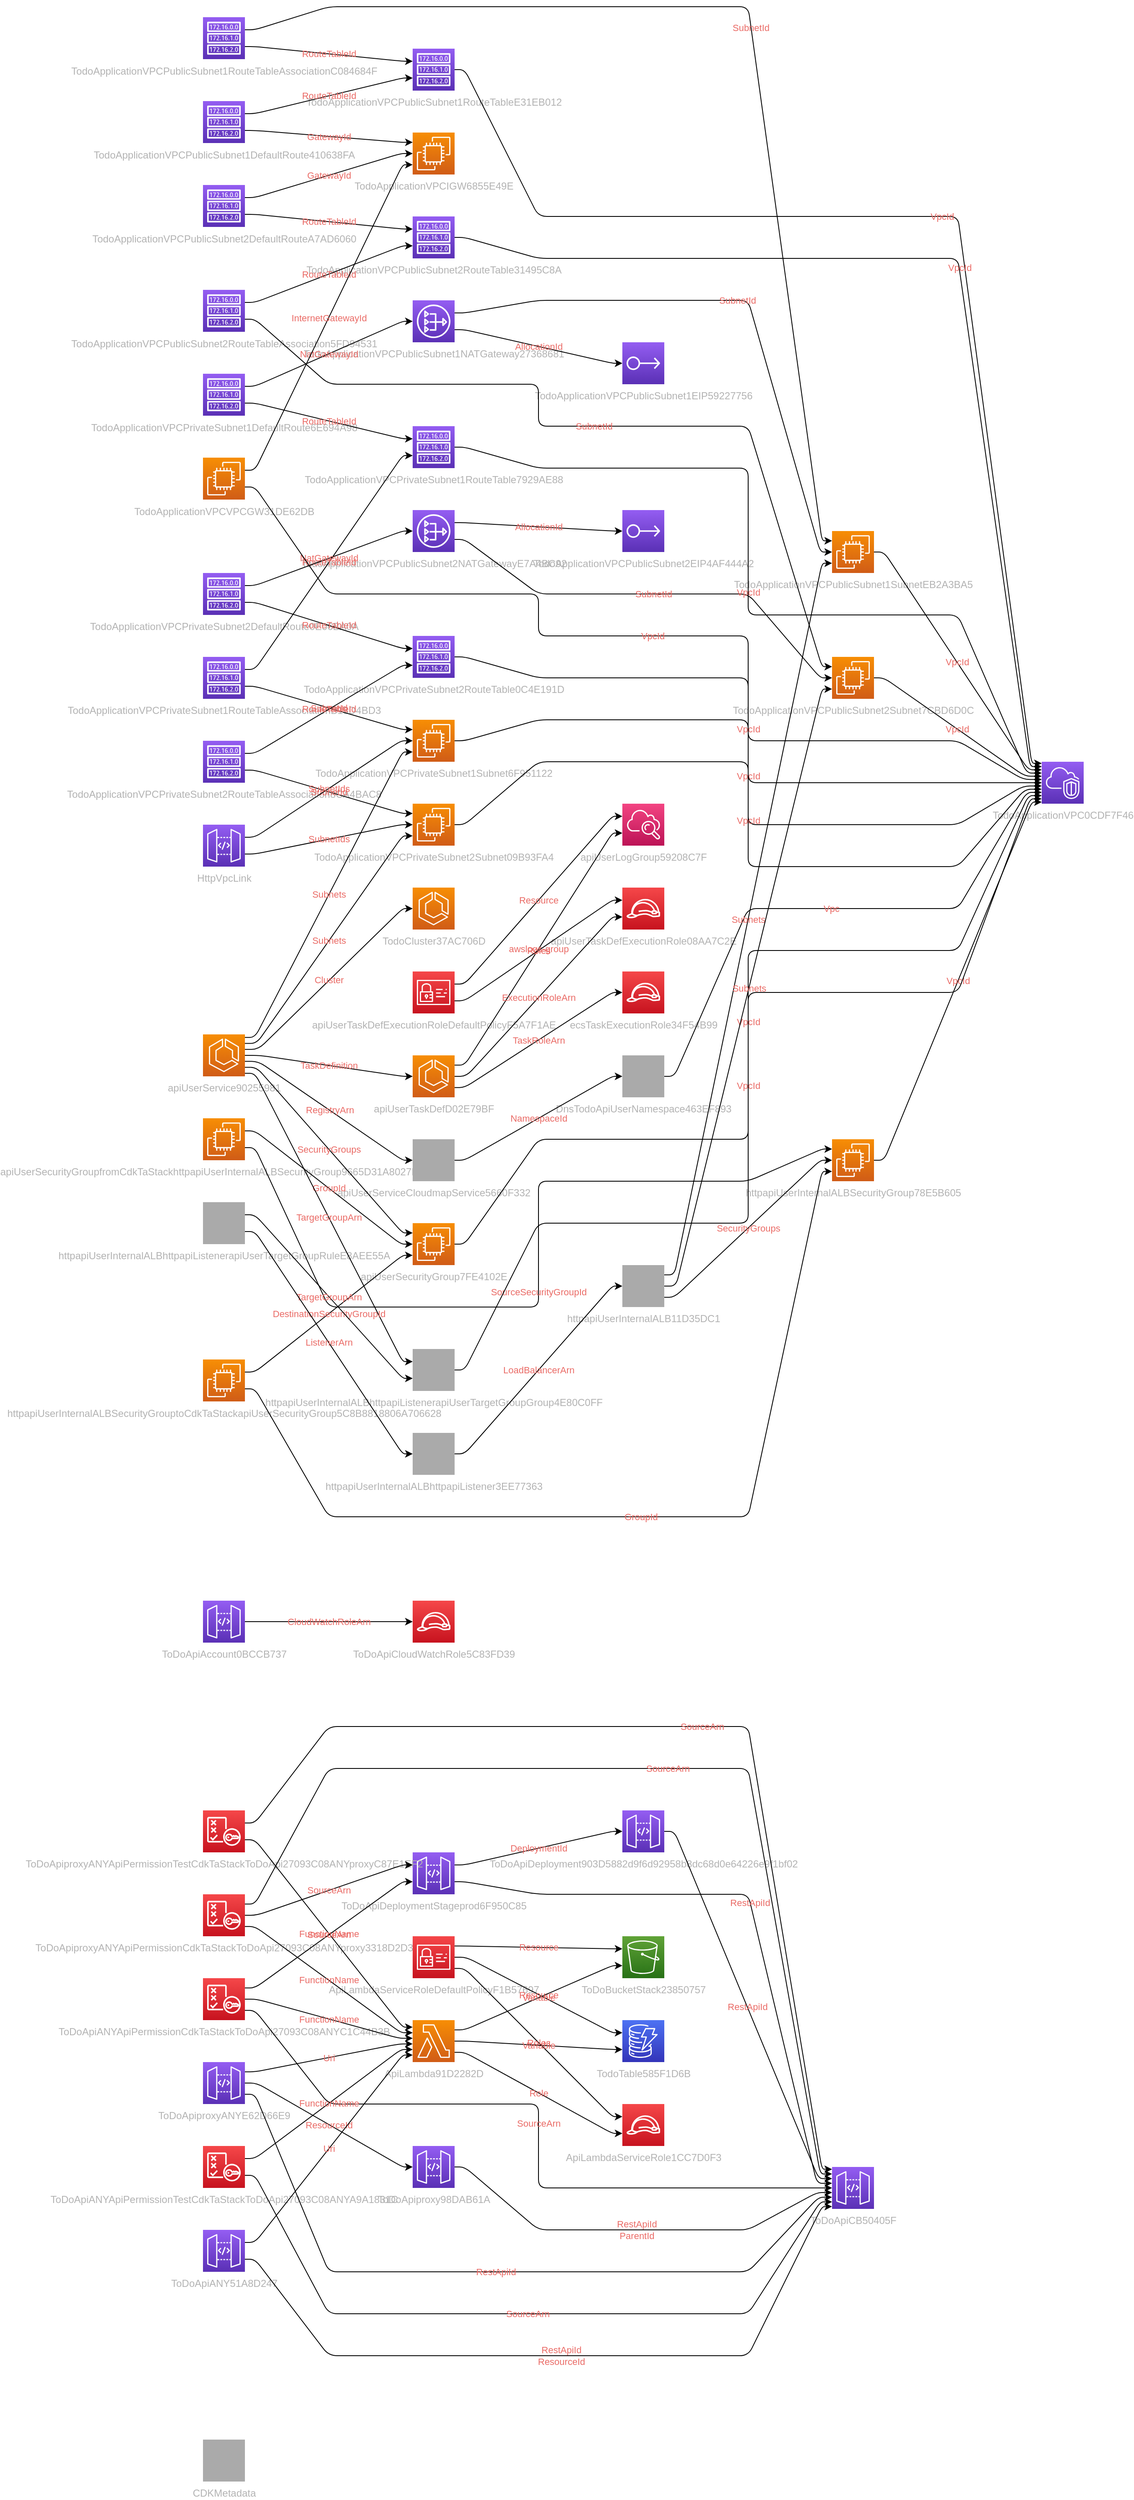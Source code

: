 <mxfile version="13.1.3" pages="2">
            <diagram id="diagramid" name="Diagram">
              <mxGraphModel><root><mxCell id="0"/><mxCell id="1" parent="0"/><mxCell id="2" value="TodoApplicationVPC0CDF7F46" style="outlineConnect=0;fontColor=#B3B3B3;gradientColor=#945DF2;gradientDirection=north;fillColor=#5A30B5;strokeColor=#ffffff;dashed=0;verticalLabelPosition=bottom;verticalAlign=top;align=center;html=1;fontSize=12;fontStyle=0;aspect=fixed;shape=mxgraph.aws4.resourceIcon;resIcon=mxgraph.aws4.vpc;" vertex="1" parent="1"><mxGeometry x="1000" y="900" width="50" height="50" as="geometry"/></mxCell><mxCell id="3" value="TodoApplicationVPCPublicSubnet1SubnetEB2A3BA5" style="outlineConnect=0;fontColor=#B3B3B3;gradientColor=#F78E04;gradientDirection=north;fillColor=#D05C17;strokeColor=#ffffff;dashed=0;verticalLabelPosition=bottom;verticalAlign=top;align=center;html=1;fontSize=12;fontStyle=0;aspect=fixed;shape=mxgraph.aws4.resourceIcon;resIcon=mxgraph.aws4.ec2;" vertex="1" parent="1"><mxGeometry x="750" y="625" width="50" height="50" as="geometry"/></mxCell><mxCell id="4" value="TodoApplicationVPCPublicSubnet1RouteTableE31EB012" style="outlineConnect=0;fontColor=#B3B3B3;gradientColor=#945DF2;gradientDirection=north;fillColor=#5A30B5;strokeColor=#ffffff;dashed=0;verticalLabelPosition=bottom;verticalAlign=top;align=center;html=1;fontSize=12;fontStyle=0;aspect=fixed;shape=mxgraph.aws4.resourceIcon;resIcon=mxgraph.aws4.route_table;" vertex="1" parent="1"><mxGeometry x="250" y="50" width="50" height="50" as="geometry"/></mxCell><mxCell id="5" value="TodoApplicationVPCPublicSubnet1RouteTableAssociationC084684F" style="outlineConnect=0;fontColor=#B3B3B3;gradientColor=#945DF2;gradientDirection=north;fillColor=#5A30B5;strokeColor=#ffffff;dashed=0;verticalLabelPosition=bottom;verticalAlign=top;align=center;html=1;fontSize=12;fontStyle=0;aspect=fixed;shape=mxgraph.aws4.resourceIcon;resIcon=mxgraph.aws4.route_table;" vertex="1" parent="1"><mxGeometry y="12.5" width="50" height="50" as="geometry"/></mxCell><mxCell id="6" value="TodoApplicationVPCPublicSubnet1DefaultRoute410638FA" style="outlineConnect=0;fontColor=#B3B3B3;gradientColor=#945DF2;gradientDirection=north;fillColor=#5A30B5;strokeColor=#ffffff;dashed=0;verticalLabelPosition=bottom;verticalAlign=top;align=center;html=1;fontSize=12;fontStyle=0;aspect=fixed;shape=mxgraph.aws4.resourceIcon;resIcon=mxgraph.aws4.route_table;" vertex="1" parent="1"><mxGeometry y="112.5" width="50" height="50" as="geometry"/></mxCell><mxCell id="7" value="TodoApplicationVPCPublicSubnet1EIP59227756" style="outlineConnect=0;fontColor=#B3B3B3;gradientColor=#945DF2;gradientDirection=north;fillColor=#5A30B5;strokeColor=#ffffff;dashed=0;verticalLabelPosition=bottom;verticalAlign=top;align=center;html=1;fontSize=12;fontStyle=0;aspect=fixed;shape=mxgraph.aws4.resourceIcon;resIcon=mxgraph.aws4.elastic_ip_address;" vertex="1" parent="1"><mxGeometry x="500" y="400" width="50" height="50" as="geometry"/></mxCell><mxCell id="8" value="TodoApplicationVPCPublicSubnet1NATGateway27368681" style="outlineConnect=0;fontColor=#B3B3B3;gradientColor=#945DF2;gradientDirection=north;fillColor=#5A30B5;strokeColor=#ffffff;dashed=0;verticalLabelPosition=bottom;verticalAlign=top;align=center;html=1;fontSize=12;fontStyle=0;aspect=fixed;shape=mxgraph.aws4.resourceIcon;resIcon=mxgraph.aws4.nat_gateway;" vertex="1" parent="1"><mxGeometry x="250" y="350" width="50" height="50" as="geometry"/></mxCell><mxCell id="9" value="TodoApplicationVPCPublicSubnet2Subnet7CBD6D0C" style="outlineConnect=0;fontColor=#B3B3B3;gradientColor=#F78E04;gradientDirection=north;fillColor=#D05C17;strokeColor=#ffffff;dashed=0;verticalLabelPosition=bottom;verticalAlign=top;align=center;html=1;fontSize=12;fontStyle=0;aspect=fixed;shape=mxgraph.aws4.resourceIcon;resIcon=mxgraph.aws4.ec2;" vertex="1" parent="1"><mxGeometry x="750" y="775" width="50" height="50" as="geometry"/></mxCell><mxCell id="10" value="TodoApplicationVPCPublicSubnet2RouteTable31495C8A" style="outlineConnect=0;fontColor=#B3B3B3;gradientColor=#945DF2;gradientDirection=north;fillColor=#5A30B5;strokeColor=#ffffff;dashed=0;verticalLabelPosition=bottom;verticalAlign=top;align=center;html=1;fontSize=12;fontStyle=0;aspect=fixed;shape=mxgraph.aws4.resourceIcon;resIcon=mxgraph.aws4.route_table;" vertex="1" parent="1"><mxGeometry x="250" y="250" width="50" height="50" as="geometry"/></mxCell><mxCell id="11" value="TodoApplicationVPCPublicSubnet2RouteTableAssociation5FD94531" style="outlineConnect=0;fontColor=#B3B3B3;gradientColor=#945DF2;gradientDirection=north;fillColor=#5A30B5;strokeColor=#ffffff;dashed=0;verticalLabelPosition=bottom;verticalAlign=top;align=center;html=1;fontSize=12;fontStyle=0;aspect=fixed;shape=mxgraph.aws4.resourceIcon;resIcon=mxgraph.aws4.route_table;" vertex="1" parent="1"><mxGeometry y="337.5" width="50" height="50" as="geometry"/></mxCell><mxCell id="12" value="TodoApplicationVPCPublicSubnet2DefaultRouteA7AD6060" style="outlineConnect=0;fontColor=#B3B3B3;gradientColor=#945DF2;gradientDirection=north;fillColor=#5A30B5;strokeColor=#ffffff;dashed=0;verticalLabelPosition=bottom;verticalAlign=top;align=center;html=1;fontSize=12;fontStyle=0;aspect=fixed;shape=mxgraph.aws4.resourceIcon;resIcon=mxgraph.aws4.route_table;" vertex="1" parent="1"><mxGeometry y="212.5" width="50" height="50" as="geometry"/></mxCell><mxCell id="13" value="TodoApplicationVPCPublicSubnet2EIP4AF444A2" style="outlineConnect=0;fontColor=#B3B3B3;gradientColor=#945DF2;gradientDirection=north;fillColor=#5A30B5;strokeColor=#ffffff;dashed=0;verticalLabelPosition=bottom;verticalAlign=top;align=center;html=1;fontSize=12;fontStyle=0;aspect=fixed;shape=mxgraph.aws4.resourceIcon;resIcon=mxgraph.aws4.elastic_ip_address;" vertex="1" parent="1"><mxGeometry x="500" y="600" width="50" height="50" as="geometry"/></mxCell><mxCell id="14" value="TodoApplicationVPCPublicSubnet2NATGatewayE7A4BC92" style="outlineConnect=0;fontColor=#B3B3B3;gradientColor=#945DF2;gradientDirection=north;fillColor=#5A30B5;strokeColor=#ffffff;dashed=0;verticalLabelPosition=bottom;verticalAlign=top;align=center;html=1;fontSize=12;fontStyle=0;aspect=fixed;shape=mxgraph.aws4.resourceIcon;resIcon=mxgraph.aws4.nat_gateway;" vertex="1" parent="1"><mxGeometry x="250" y="600" width="50" height="50" as="geometry"/></mxCell><mxCell id="15" value="TodoApplicationVPCPrivateSubnet1Subnet6F951122" style="outlineConnect=0;fontColor=#B3B3B3;gradientColor=#F78E04;gradientDirection=north;fillColor=#D05C17;strokeColor=#ffffff;dashed=0;verticalLabelPosition=bottom;verticalAlign=top;align=center;html=1;fontSize=12;fontStyle=0;aspect=fixed;shape=mxgraph.aws4.resourceIcon;resIcon=mxgraph.aws4.ec2;" vertex="1" parent="1"><mxGeometry x="250" y="850" width="50" height="50" as="geometry"/></mxCell><mxCell id="16" value="TodoApplicationVPCPrivateSubnet1RouteTable7929AE88" style="outlineConnect=0;fontColor=#B3B3B3;gradientColor=#945DF2;gradientDirection=north;fillColor=#5A30B5;strokeColor=#ffffff;dashed=0;verticalLabelPosition=bottom;verticalAlign=top;align=center;html=1;fontSize=12;fontStyle=0;aspect=fixed;shape=mxgraph.aws4.resourceIcon;resIcon=mxgraph.aws4.route_table;" vertex="1" parent="1"><mxGeometry x="250" y="500" width="50" height="50" as="geometry"/></mxCell><mxCell id="17" value="TodoApplicationVPCPrivateSubnet1RouteTableAssociationB13D4BD3" style="outlineConnect=0;fontColor=#B3B3B3;gradientColor=#945DF2;gradientDirection=north;fillColor=#5A30B5;strokeColor=#ffffff;dashed=0;verticalLabelPosition=bottom;verticalAlign=top;align=center;html=1;fontSize=12;fontStyle=0;aspect=fixed;shape=mxgraph.aws4.resourceIcon;resIcon=mxgraph.aws4.route_table;" vertex="1" parent="1"><mxGeometry y="775" width="50" height="50" as="geometry"/></mxCell><mxCell id="18" value="TodoApplicationVPCPrivateSubnet1DefaultRoute6E694A98" style="outlineConnect=0;fontColor=#B3B3B3;gradientColor=#945DF2;gradientDirection=north;fillColor=#5A30B5;strokeColor=#ffffff;dashed=0;verticalLabelPosition=bottom;verticalAlign=top;align=center;html=1;fontSize=12;fontStyle=0;aspect=fixed;shape=mxgraph.aws4.resourceIcon;resIcon=mxgraph.aws4.route_table;" vertex="1" parent="1"><mxGeometry y="437.5" width="50" height="50" as="geometry"/></mxCell><mxCell id="19" value="TodoApplicationVPCPrivateSubnet2Subnet09B93FA4" style="outlineConnect=0;fontColor=#B3B3B3;gradientColor=#F78E04;gradientDirection=north;fillColor=#D05C17;strokeColor=#ffffff;dashed=0;verticalLabelPosition=bottom;verticalAlign=top;align=center;html=1;fontSize=12;fontStyle=0;aspect=fixed;shape=mxgraph.aws4.resourceIcon;resIcon=mxgraph.aws4.ec2;" vertex="1" parent="1"><mxGeometry x="250" y="950" width="50" height="50" as="geometry"/></mxCell><mxCell id="20" value="TodoApplicationVPCPrivateSubnet2RouteTable0C4E191D" style="outlineConnect=0;fontColor=#B3B3B3;gradientColor=#945DF2;gradientDirection=north;fillColor=#5A30B5;strokeColor=#ffffff;dashed=0;verticalLabelPosition=bottom;verticalAlign=top;align=center;html=1;fontSize=12;fontStyle=0;aspect=fixed;shape=mxgraph.aws4.resourceIcon;resIcon=mxgraph.aws4.route_table;" vertex="1" parent="1"><mxGeometry x="250" y="750" width="50" height="50" as="geometry"/></mxCell><mxCell id="21" value="TodoApplicationVPCPrivateSubnet2RouteTableAssociation8CA4BAC8" style="outlineConnect=0;fontColor=#B3B3B3;gradientColor=#945DF2;gradientDirection=north;fillColor=#5A30B5;strokeColor=#ffffff;dashed=0;verticalLabelPosition=bottom;verticalAlign=top;align=center;html=1;fontSize=12;fontStyle=0;aspect=fixed;shape=mxgraph.aws4.resourceIcon;resIcon=mxgraph.aws4.route_table;" vertex="1" parent="1"><mxGeometry y="875" width="50" height="50" as="geometry"/></mxCell><mxCell id="22" value="TodoApplicationVPCPrivateSubnet2DefaultRoute0E06BA0A" style="outlineConnect=0;fontColor=#B3B3B3;gradientColor=#945DF2;gradientDirection=north;fillColor=#5A30B5;strokeColor=#ffffff;dashed=0;verticalLabelPosition=bottom;verticalAlign=top;align=center;html=1;fontSize=12;fontStyle=0;aspect=fixed;shape=mxgraph.aws4.resourceIcon;resIcon=mxgraph.aws4.route_table;" vertex="1" parent="1"><mxGeometry y="675" width="50" height="50" as="geometry"/></mxCell><mxCell id="23" value="TodoApplicationVPCIGW6855E49E" style="outlineConnect=0;fontColor=#B3B3B3;gradientColor=#F78E04;gradientDirection=north;fillColor=#D05C17;strokeColor=#ffffff;dashed=0;verticalLabelPosition=bottom;verticalAlign=top;align=center;html=1;fontSize=12;fontStyle=0;aspect=fixed;shape=mxgraph.aws4.resourceIcon;resIcon=mxgraph.aws4.ec2;" vertex="1" parent="1"><mxGeometry x="250" y="150" width="50" height="50" as="geometry"/></mxCell><mxCell id="24" value="TodoApplicationVPCVPCGW31DE62DB" style="outlineConnect=0;fontColor=#B3B3B3;gradientColor=#F78E04;gradientDirection=north;fillColor=#D05C17;strokeColor=#ffffff;dashed=0;verticalLabelPosition=bottom;verticalAlign=top;align=center;html=1;fontSize=12;fontStyle=0;aspect=fixed;shape=mxgraph.aws4.resourceIcon;resIcon=mxgraph.aws4.ec2;" vertex="1" parent="1"><mxGeometry y="537.5" width="50" height="50" as="geometry"/></mxCell><mxCell id="25" value="ToDoBucketStack23850757" style="outlineConnect=0;fontColor=#B3B3B3;gradientColor=#60A337;gradientDirection=north;fillColor=#277116;strokeColor=#ffffff;dashed=0;verticalLabelPosition=bottom;verticalAlign=top;align=center;html=1;fontSize=12;fontStyle=0;aspect=fixed;shape=mxgraph.aws4.resourceIcon;resIcon=mxgraph.aws4.s3;" vertex="1" parent="1"><mxGeometry x="500" y="2300" width="50" height="50" as="geometry"/></mxCell><mxCell id="26" value="TodoCluster37AC706D" style="outlineConnect=0;fontColor=#B3B3B3;gradientColor=#F78E04;gradientDirection=north;fillColor=#D05C17;strokeColor=#ffffff;dashed=0;verticalLabelPosition=bottom;verticalAlign=top;align=center;html=1;fontSize=12;fontStyle=0;aspect=fixed;shape=mxgraph.aws4.resourceIcon;resIcon=mxgraph.aws4.ecs;" vertex="1" parent="1"><mxGeometry x="250" y="1050" width="50" height="50" as="geometry"/></mxCell><mxCell id="27" value="DnsTodoApiUserNamespace463EF893" style="outlineConnect=0;fontColor=#B3B3B3;gradientColor=#aaaaaa;gradientDirection=north;fillColor=#aaaaaa;strokeColor=#ffffff;dashed=0;verticalLabelPosition=bottom;verticalAlign=top;align=center;html=1;fontSize=12;fontStyle=0;aspect=fixed;shape=mxgraph.aws4.resourceIcon;resIcon=mxgraph.aws4.servicediscovery;" vertex="1" parent="1"><mxGeometry x="500" y="1250" width="50" height="50" as="geometry"/></mxCell><mxCell id="28" value="ecsTaskExecutionRole34F54B99" style="outlineConnect=0;fontColor=#B3B3B3;gradientColor=#F54749;gradientDirection=north;fillColor=#C7131F;strokeColor=#ffffff;dashed=0;verticalLabelPosition=bottom;verticalAlign=top;align=center;html=1;fontSize=12;fontStyle=0;aspect=fixed;shape=mxgraph.aws4.resourceIcon;resIcon=mxgraph.aws4.role;" vertex="1" parent="1"><mxGeometry x="500" y="1150" width="50" height="50" as="geometry"/></mxCell><mxCell id="29" value="apiUserTaskDefD02E79BF" style="outlineConnect=0;fontColor=#B3B3B3;gradientColor=#F78E04;gradientDirection=north;fillColor=#D05C17;strokeColor=#ffffff;dashed=0;verticalLabelPosition=bottom;verticalAlign=top;align=center;html=1;fontSize=12;fontStyle=0;aspect=fixed;shape=mxgraph.aws4.resourceIcon;resIcon=mxgraph.aws4.ecs;" vertex="1" parent="1"><mxGeometry x="250" y="1250" width="50" height="50" as="geometry"/></mxCell><mxCell id="30" value="apiUserTaskDefExecutionRole08AA7C2E" style="outlineConnect=0;fontColor=#B3B3B3;gradientColor=#F54749;gradientDirection=north;fillColor=#C7131F;strokeColor=#ffffff;dashed=0;verticalLabelPosition=bottom;verticalAlign=top;align=center;html=1;fontSize=12;fontStyle=0;aspect=fixed;shape=mxgraph.aws4.resourceIcon;resIcon=mxgraph.aws4.role;" vertex="1" parent="1"><mxGeometry x="500" y="1050" width="50" height="50" as="geometry"/></mxCell><mxCell id="31" value="apiUserTaskDefExecutionRoleDefaultPolicyF5A7F1AE" style="outlineConnect=0;fontColor=#B3B3B3;gradientColor=#F54749;gradientDirection=north;fillColor=#C7131F;strokeColor=#ffffff;dashed=0;verticalLabelPosition=bottom;verticalAlign=top;align=center;html=1;fontSize=12;fontStyle=0;aspect=fixed;shape=mxgraph.aws4.resourceIcon;resIcon=mxgraph.aws4.identity_and_access_management;" vertex="1" parent="1"><mxGeometry x="250" y="1150" width="50" height="50" as="geometry"/></mxCell><mxCell id="32" value="apiUserLogGroup59208C7F" style="outlineConnect=0;fontColor=#B3B3B3;gradientColor=#F34482;gradientDirection=north;fillColor=#BC1356;strokeColor=#ffffff;dashed=0;verticalLabelPosition=bottom;verticalAlign=top;align=center;html=1;fontSize=12;fontStyle=0;aspect=fixed;shape=mxgraph.aws4.resourceIcon;resIcon=mxgraph.aws4.cloudwatch;" vertex="1" parent="1"><mxGeometry x="500" y="950" width="50" height="50" as="geometry"/></mxCell><mxCell id="33" value="apiUserSecurityGroup7FE4102E" style="outlineConnect=0;fontColor=#B3B3B3;gradientColor=#F78E04;gradientDirection=north;fillColor=#D05C17;strokeColor=#ffffff;dashed=0;verticalLabelPosition=bottom;verticalAlign=top;align=center;html=1;fontSize=12;fontStyle=0;aspect=fixed;shape=mxgraph.aws4.resourceIcon;resIcon=mxgraph.aws4.ec2;" vertex="1" parent="1"><mxGeometry x="250" y="1450" width="50" height="50" as="geometry"/></mxCell><mxCell id="34" value="apiUserSecurityGroupfromCdkTaStackhttpapiUserInternalALBSecurityGroup9665D31A8027E4BA55" style="outlineConnect=0;fontColor=#B3B3B3;gradientColor=#F78E04;gradientDirection=north;fillColor=#D05C17;strokeColor=#ffffff;dashed=0;verticalLabelPosition=bottom;verticalAlign=top;align=center;html=1;fontSize=12;fontStyle=0;aspect=fixed;shape=mxgraph.aws4.resourceIcon;resIcon=mxgraph.aws4.ec2;" vertex="1" parent="1"><mxGeometry y="1325" width="50" height="50" as="geometry"/></mxCell><mxCell id="35" value="apiUserService90255981" style="outlineConnect=0;fontColor=#B3B3B3;gradientColor=#F78E04;gradientDirection=north;fillColor=#D05C17;strokeColor=#ffffff;dashed=0;verticalLabelPosition=bottom;verticalAlign=top;align=center;html=1;fontSize=12;fontStyle=0;aspect=fixed;shape=mxgraph.aws4.resourceIcon;resIcon=mxgraph.aws4.ecs;" vertex="1" parent="1"><mxGeometry y="1225" width="50" height="50" as="geometry"/></mxCell><mxCell id="36" value="apiUserServiceCloudmapService5660F332" style="outlineConnect=0;fontColor=#B3B3B3;gradientColor=#aaaaaa;gradientDirection=north;fillColor=#aaaaaa;strokeColor=#ffffff;dashed=0;verticalLabelPosition=bottom;verticalAlign=top;align=center;html=1;fontSize=12;fontStyle=0;aspect=fixed;shape=mxgraph.aws4.resourceIcon;resIcon=mxgraph.aws4.servicediscovery;" vertex="1" parent="1"><mxGeometry x="250" y="1350" width="50" height="50" as="geometry"/></mxCell><mxCell id="37" value="httpapiUserInternalALB11D35DC1" style="outlineConnect=0;fontColor=#B3B3B3;gradientColor=#aaaaaa;gradientDirection=north;fillColor=#aaaaaa;strokeColor=#ffffff;dashed=0;verticalLabelPosition=bottom;verticalAlign=top;align=center;html=1;fontSize=12;fontStyle=0;aspect=fixed;shape=mxgraph.aws4.resourceIcon;resIcon=mxgraph.aws4.elasticloadbalancingv2;" vertex="1" parent="1"><mxGeometry x="500" y="1500" width="50" height="50" as="geometry"/></mxCell><mxCell id="38" value="httpapiUserInternalALBSecurityGroup78E5B605" style="outlineConnect=0;fontColor=#B3B3B3;gradientColor=#F78E04;gradientDirection=north;fillColor=#D05C17;strokeColor=#ffffff;dashed=0;verticalLabelPosition=bottom;verticalAlign=top;align=center;html=1;fontSize=12;fontStyle=0;aspect=fixed;shape=mxgraph.aws4.resourceIcon;resIcon=mxgraph.aws4.ec2;" vertex="1" parent="1"><mxGeometry x="750" y="1350" width="50" height="50" as="geometry"/></mxCell><mxCell id="39" value="httpapiUserInternalALBSecurityGrouptoCdkTaStackapiUserSecurityGroup5C8B8818806A706628" style="outlineConnect=0;fontColor=#B3B3B3;gradientColor=#F78E04;gradientDirection=north;fillColor=#D05C17;strokeColor=#ffffff;dashed=0;verticalLabelPosition=bottom;verticalAlign=top;align=center;html=1;fontSize=12;fontStyle=0;aspect=fixed;shape=mxgraph.aws4.resourceIcon;resIcon=mxgraph.aws4.ec2;" vertex="1" parent="1"><mxGeometry y="1612.5" width="50" height="50" as="geometry"/></mxCell><mxCell id="40" value="httpapiUserInternalALBhttpapiListener3EE77363" style="outlineConnect=0;fontColor=#B3B3B3;gradientColor=#aaaaaa;gradientDirection=north;fillColor=#aaaaaa;strokeColor=#ffffff;dashed=0;verticalLabelPosition=bottom;verticalAlign=top;align=center;html=1;fontSize=12;fontStyle=0;aspect=fixed;shape=mxgraph.aws4.resourceIcon;resIcon=mxgraph.aws4.elasticloadbalancingv2;" vertex="1" parent="1"><mxGeometry x="250" y="1700" width="50" height="50" as="geometry"/></mxCell><mxCell id="41" value="httpapiUserInternalALBhttpapiListenerapiUserTargetGroupGroup4E80C0FF" style="outlineConnect=0;fontColor=#B3B3B3;gradientColor=#aaaaaa;gradientDirection=north;fillColor=#aaaaaa;strokeColor=#ffffff;dashed=0;verticalLabelPosition=bottom;verticalAlign=top;align=center;html=1;fontSize=12;fontStyle=0;aspect=fixed;shape=mxgraph.aws4.resourceIcon;resIcon=mxgraph.aws4.elasticloadbalancingv2;" vertex="1" parent="1"><mxGeometry x="250" y="1600" width="50" height="50" as="geometry"/></mxCell><mxCell id="42" value="httpapiUserInternalALBhttpapiListenerapiUserTargetGroupRuleE8AEE55A" style="outlineConnect=0;fontColor=#B3B3B3;gradientColor=#aaaaaa;gradientDirection=north;fillColor=#aaaaaa;strokeColor=#ffffff;dashed=0;verticalLabelPosition=bottom;verticalAlign=top;align=center;html=1;fontSize=12;fontStyle=0;aspect=fixed;shape=mxgraph.aws4.resourceIcon;resIcon=mxgraph.aws4.elasticloadbalancingv2;" vertex="1" parent="1"><mxGeometry y="1425" width="50" height="50" as="geometry"/></mxCell><mxCell id="43" value="HttpVpcLink" style="outlineConnect=0;fontColor=#B3B3B3;gradientColor=#945DF2;gradientDirection=north;fillColor=#5A30B5;strokeColor=#ffffff;dashed=0;verticalLabelPosition=bottom;verticalAlign=top;align=center;html=1;fontSize=12;fontStyle=0;aspect=fixed;shape=mxgraph.aws4.resourceIcon;resIcon=mxgraph.aws4.api_gateway;" vertex="1" parent="1"><mxGeometry y="975" width="50" height="50" as="geometry"/></mxCell><mxCell id="44" value="TodoTable585F1D6B" style="outlineConnect=0;fontColor=#B3B3B3;gradientColor=#4D72F3;gradientDirection=north;fillColor=#3334B9;strokeColor=#ffffff;dashed=0;verticalLabelPosition=bottom;verticalAlign=top;align=center;html=1;fontSize=12;fontStyle=0;aspect=fixed;shape=mxgraph.aws4.resourceIcon;resIcon=mxgraph.aws4.dynamodb;" vertex="1" parent="1"><mxGeometry x="500" y="2400" width="50" height="50" as="geometry"/></mxCell><mxCell id="45" value="ApiLambdaServiceRole1CC7D0F3" style="outlineConnect=0;fontColor=#B3B3B3;gradientColor=#F54749;gradientDirection=north;fillColor=#C7131F;strokeColor=#ffffff;dashed=0;verticalLabelPosition=bottom;verticalAlign=top;align=center;html=1;fontSize=12;fontStyle=0;aspect=fixed;shape=mxgraph.aws4.resourceIcon;resIcon=mxgraph.aws4.role;" vertex="1" parent="1"><mxGeometry x="500" y="2500" width="50" height="50" as="geometry"/></mxCell><mxCell id="46" value="ApiLambdaServiceRoleDefaultPolicyF1B57697" style="outlineConnect=0;fontColor=#B3B3B3;gradientColor=#F54749;gradientDirection=north;fillColor=#C7131F;strokeColor=#ffffff;dashed=0;verticalLabelPosition=bottom;verticalAlign=top;align=center;html=1;fontSize=12;fontStyle=0;aspect=fixed;shape=mxgraph.aws4.resourceIcon;resIcon=mxgraph.aws4.identity_and_access_management;" vertex="1" parent="1"><mxGeometry x="250" y="2300" width="50" height="50" as="geometry"/></mxCell><mxCell id="47" value="ApiLambda91D2282D" style="outlineConnect=0;fontColor=#B3B3B3;gradientColor=#F78E04;gradientDirection=north;fillColor=#D05C17;strokeColor=#ffffff;dashed=0;verticalLabelPosition=bottom;verticalAlign=top;align=center;html=1;fontSize=12;fontStyle=0;aspect=fixed;shape=mxgraph.aws4.resourceIcon;resIcon=mxgraph.aws4.lambda;" vertex="1" parent="1"><mxGeometry x="250" y="2400" width="50" height="50" as="geometry"/></mxCell><mxCell id="48" value="ToDoApiCB50405F" style="outlineConnect=0;fontColor=#B3B3B3;gradientColor=#945DF2;gradientDirection=north;fillColor=#5A30B5;strokeColor=#ffffff;dashed=0;verticalLabelPosition=bottom;verticalAlign=top;align=center;html=1;fontSize=12;fontStyle=0;aspect=fixed;shape=mxgraph.aws4.resourceIcon;resIcon=mxgraph.aws4.api_gateway;" vertex="1" parent="1"><mxGeometry x="750" y="2575" width="50" height="50" as="geometry"/></mxCell><mxCell id="49" value="ToDoApiCloudWatchRole5C83FD39" style="outlineConnect=0;fontColor=#B3B3B3;gradientColor=#F54749;gradientDirection=north;fillColor=#C7131F;strokeColor=#ffffff;dashed=0;verticalLabelPosition=bottom;verticalAlign=top;align=center;html=1;fontSize=12;fontStyle=0;aspect=fixed;shape=mxgraph.aws4.resourceIcon;resIcon=mxgraph.aws4.role;" vertex="1" parent="1"><mxGeometry x="250" y="1900" width="50" height="50" as="geometry"/></mxCell><mxCell id="50" value="ToDoApiAccount0BCCB737" style="outlineConnect=0;fontColor=#B3B3B3;gradientColor=#945DF2;gradientDirection=north;fillColor=#5A30B5;strokeColor=#ffffff;dashed=0;verticalLabelPosition=bottom;verticalAlign=top;align=center;html=1;fontSize=12;fontStyle=0;aspect=fixed;shape=mxgraph.aws4.resourceIcon;resIcon=mxgraph.aws4.api_gateway;" vertex="1" parent="1"><mxGeometry y="1900" width="50" height="50" as="geometry"/></mxCell><mxCell id="51" value="ToDoApiDeployment903D5882d9f6d92958b8dc68d0e64226e9f1bf02" style="outlineConnect=0;fontColor=#B3B3B3;gradientColor=#945DF2;gradientDirection=north;fillColor=#5A30B5;strokeColor=#ffffff;dashed=0;verticalLabelPosition=bottom;verticalAlign=top;align=center;html=1;fontSize=12;fontStyle=0;aspect=fixed;shape=mxgraph.aws4.resourceIcon;resIcon=mxgraph.aws4.api_gateway;" vertex="1" parent="1"><mxGeometry x="500" y="2150" width="50" height="50" as="geometry"/></mxCell><mxCell id="52" value="ToDoApiDeploymentStageprod6F950C85" style="outlineConnect=0;fontColor=#B3B3B3;gradientColor=#945DF2;gradientDirection=north;fillColor=#5A30B5;strokeColor=#ffffff;dashed=0;verticalLabelPosition=bottom;verticalAlign=top;align=center;html=1;fontSize=12;fontStyle=0;aspect=fixed;shape=mxgraph.aws4.resourceIcon;resIcon=mxgraph.aws4.api_gateway;" vertex="1" parent="1"><mxGeometry x="250" y="2200" width="50" height="50" as="geometry"/></mxCell><mxCell id="53" value="ToDoApiproxy98DAB61A" style="outlineConnect=0;fontColor=#B3B3B3;gradientColor=#945DF2;gradientDirection=north;fillColor=#5A30B5;strokeColor=#ffffff;dashed=0;verticalLabelPosition=bottom;verticalAlign=top;align=center;html=1;fontSize=12;fontStyle=0;aspect=fixed;shape=mxgraph.aws4.resourceIcon;resIcon=mxgraph.aws4.api_gateway;" vertex="1" parent="1"><mxGeometry x="250" y="2550" width="50" height="50" as="geometry"/></mxCell><mxCell id="54" value="ToDoApiproxyANYApiPermissionCdkTaStackToDoApi27093C08ANYproxy3318D2D3" style="outlineConnect=0;fontColor=#B3B3B3;gradientColor=#F54749;gradientDirection=north;fillColor=#C7131F;strokeColor=#ffffff;dashed=0;verticalLabelPosition=bottom;verticalAlign=top;align=center;html=1;fontSize=12;fontStyle=0;aspect=fixed;shape=mxgraph.aws4.resourceIcon;resIcon=mxgraph.aws4.policy;" vertex="1" parent="1"><mxGeometry y="2250" width="50" height="50" as="geometry"/></mxCell><mxCell id="55" value="ToDoApiproxyANYApiPermissionTestCdkTaStackToDoApi27093C08ANYproxyC87E1EF2" style="outlineConnect=0;fontColor=#B3B3B3;gradientColor=#F54749;gradientDirection=north;fillColor=#C7131F;strokeColor=#ffffff;dashed=0;verticalLabelPosition=bottom;verticalAlign=top;align=center;html=1;fontSize=12;fontStyle=0;aspect=fixed;shape=mxgraph.aws4.resourceIcon;resIcon=mxgraph.aws4.policy;" vertex="1" parent="1"><mxGeometry y="2150" width="50" height="50" as="geometry"/></mxCell><mxCell id="56" value="ToDoApiproxyANYE62D66E9" style="outlineConnect=0;fontColor=#B3B3B3;gradientColor=#945DF2;gradientDirection=north;fillColor=#5A30B5;strokeColor=#ffffff;dashed=0;verticalLabelPosition=bottom;verticalAlign=top;align=center;html=1;fontSize=12;fontStyle=0;aspect=fixed;shape=mxgraph.aws4.resourceIcon;resIcon=mxgraph.aws4.api_gateway;" vertex="1" parent="1"><mxGeometry y="2450" width="50" height="50" as="geometry"/></mxCell><mxCell id="57" value="ToDoApiANYApiPermissionCdkTaStackToDoApi27093C08ANYC1C44B3B" style="outlineConnect=0;fontColor=#B3B3B3;gradientColor=#F54749;gradientDirection=north;fillColor=#C7131F;strokeColor=#ffffff;dashed=0;verticalLabelPosition=bottom;verticalAlign=top;align=center;html=1;fontSize=12;fontStyle=0;aspect=fixed;shape=mxgraph.aws4.resourceIcon;resIcon=mxgraph.aws4.policy;" vertex="1" parent="1"><mxGeometry y="2350" width="50" height="50" as="geometry"/></mxCell><mxCell id="58" value="ToDoApiANYApiPermissionTestCdkTaStackToDoApi27093C08ANYA9A1831C" style="outlineConnect=0;fontColor=#B3B3B3;gradientColor=#F54749;gradientDirection=north;fillColor=#C7131F;strokeColor=#ffffff;dashed=0;verticalLabelPosition=bottom;verticalAlign=top;align=center;html=1;fontSize=12;fontStyle=0;aspect=fixed;shape=mxgraph.aws4.resourceIcon;resIcon=mxgraph.aws4.policy;" vertex="1" parent="1"><mxGeometry y="2550" width="50" height="50" as="geometry"/></mxCell><mxCell id="59" value="ToDoApiANY51A8D247" style="outlineConnect=0;fontColor=#B3B3B3;gradientColor=#945DF2;gradientDirection=north;fillColor=#5A30B5;strokeColor=#ffffff;dashed=0;verticalLabelPosition=bottom;verticalAlign=top;align=center;html=1;fontSize=12;fontStyle=0;aspect=fixed;shape=mxgraph.aws4.resourceIcon;resIcon=mxgraph.aws4.api_gateway;" vertex="1" parent="1"><mxGeometry y="2650" width="50" height="50" as="geometry"/></mxCell><mxCell id="60" value="CDKMetadata" style="outlineConnect=0;fontColor=#B3B3B3;gradientColor=#aaaaaa;gradientDirection=north;fillColor=#aaaaaa;strokeColor=#ffffff;dashed=0;verticalLabelPosition=bottom;verticalAlign=top;align=center;html=1;fontSize=12;fontStyle=0;aspect=fixed;shape=mxgraph.aws4.resourceIcon;resIcon=mxgraph.aws4.cdk;" vertex="1" parent="1"><mxGeometry y="2900" width="50" height="50" as="geometry"/></mxCell><mxCell id="TodoApplicationVPC0CDF7F46|TodoApplicationVPCPublicSubnet1SubnetEB2A3BA5" value="VpcId" style="edgeStyle=orthogonalEdgeStyle;rounded=1;orthogonalLoop=1;jettySize=auto;html=1;labelBackgroundColor=none;fontColor=#EA6B66;noEdgeStyle=1;orthogonal=1;" edge="1" parent="1" source="3" target="2"><mxGeometry relative="1" as="geometry"><Array as="points"><mxPoint x="812" y="650"/><mxPoint x="984" y="909.615"/></Array></mxGeometry></mxCell><mxCell id="TodoApplicationVPC0CDF7F46|TodoApplicationVPCPublicSubnet1RouteTableE31EB012" value="VpcId" style="edgeStyle=orthogonalEdgeStyle;rounded=1;orthogonalLoop=1;jettySize=auto;html=1;labelBackgroundColor=none;fontColor=#EA6B66;noEdgeStyle=1;orthogonal=1;" edge="1" parent="1" source="4" target="2"><mxGeometry relative="1" as="geometry"><Array as="points"><mxPoint x="312" y="75"/><mxPoint x="400" y="250"/><mxPoint x="650" y="250"/><mxPoint x="650" y="250"/><mxPoint x="900" y="250"/><mxPoint x="988" y="901.923"/></Array></mxGeometry></mxCell><mxCell id="TodoApplicationVPCPublicSubnet1RouteTableE31EB012|TodoApplicationVPCPublicSubnet1RouteTableAssociationC084684F" value="RouteTableId" style="edgeStyle=orthogonalEdgeStyle;rounded=1;orthogonalLoop=1;jettySize=auto;html=1;labelBackgroundColor=none;fontColor=#EA6B66;noEdgeStyle=1;orthogonal=1;" edge="1" parent="1" source="5" target="4"><mxGeometry relative="1" as="geometry"><Array as="points"><mxPoint x="62" y="47.5"/><mxPoint x="238" y="65"/></Array></mxGeometry></mxCell><mxCell id="TodoApplicationVPCPublicSubnet1SubnetEB2A3BA5|TodoApplicationVPCPublicSubnet1RouteTableAssociationC084684F" value="SubnetId" style="edgeStyle=orthogonalEdgeStyle;rounded=1;orthogonalLoop=1;jettySize=auto;html=1;labelBackgroundColor=none;fontColor=#EA6B66;noEdgeStyle=1;orthogonal=1;" edge="1" parent="1" source="5" target="3"><mxGeometry relative="1" as="geometry"><Array as="points"><mxPoint x="62" y="27.5"/><mxPoint x="150"/><mxPoint x="400"/><mxPoint x="400"/><mxPoint x="650"/><mxPoint x="738" y="636.667"/></Array></mxGeometry></mxCell><mxCell id="TodoApplicationVPCPublicSubnet1RouteTableE31EB012|TodoApplicationVPCPublicSubnet1DefaultRoute410638FA" value="RouteTableId" style="edgeStyle=orthogonalEdgeStyle;rounded=1;orthogonalLoop=1;jettySize=auto;html=1;labelBackgroundColor=none;fontColor=#EA6B66;noEdgeStyle=1;orthogonal=1;" edge="1" parent="1" source="6" target="4"><mxGeometry relative="1" as="geometry"><Array as="points"><mxPoint x="62" y="127.5"/><mxPoint x="238" y="85"/></Array></mxGeometry></mxCell><mxCell id="TodoApplicationVPCIGW6855E49E|TodoApplicationVPCPublicSubnet1DefaultRoute410638FA" value="GatewayId" style="edgeStyle=orthogonalEdgeStyle;rounded=1;orthogonalLoop=1;jettySize=auto;html=1;labelBackgroundColor=none;fontColor=#EA6B66;noEdgeStyle=1;orthogonal=1;" edge="1" parent="1" source="6" target="23"><mxGeometry relative="1" as="geometry"><Array as="points"><mxPoint x="62" y="147.5"/><mxPoint x="238" y="161.667"/></Array></mxGeometry></mxCell><mxCell id="TodoApplicationVPCPublicSubnet1SubnetEB2A3BA5|TodoApplicationVPCPublicSubnet1NATGateway27368681" value="SubnetId" style="edgeStyle=orthogonalEdgeStyle;rounded=1;orthogonalLoop=1;jettySize=auto;html=1;labelBackgroundColor=none;fontColor=#EA6B66;noEdgeStyle=1;orthogonal=1;" edge="1" parent="1" source="8" target="3"><mxGeometry relative="1" as="geometry"><Array as="points"><mxPoint x="312" y="365"/><mxPoint x="400" y="350"/><mxPoint x="650" y="350"/><mxPoint x="736" y="650"/></Array></mxGeometry></mxCell><mxCell id="TodoApplicationVPCPublicSubnet1EIP59227756|TodoApplicationVPCPublicSubnet1NATGateway27368681" value="AllocationId" style="edgeStyle=orthogonalEdgeStyle;rounded=1;orthogonalLoop=1;jettySize=auto;html=1;labelBackgroundColor=none;fontColor=#EA6B66;noEdgeStyle=1;orthogonal=1;" edge="1" parent="1" source="8" target="7"><mxGeometry relative="1" as="geometry"><Array as="points"><mxPoint x="312" y="385"/><mxPoint x="488" y="425"/></Array></mxGeometry></mxCell><mxCell id="TodoApplicationVPC0CDF7F46|TodoApplicationVPCPublicSubnet2Subnet7CBD6D0C" value="VpcId" style="edgeStyle=orthogonalEdgeStyle;rounded=1;orthogonalLoop=1;jettySize=auto;html=1;labelBackgroundColor=none;fontColor=#EA6B66;noEdgeStyle=1;orthogonal=1;" edge="1" parent="1" source="9" target="2"><mxGeometry relative="1" as="geometry"><Array as="points"><mxPoint x="812" y="800"/><mxPoint x="980" y="917.308"/></Array></mxGeometry></mxCell><mxCell id="TodoApplicationVPC0CDF7F46|TodoApplicationVPCPublicSubnet2RouteTable31495C8A" value="VpcId" style="edgeStyle=orthogonalEdgeStyle;rounded=1;orthogonalLoop=1;jettySize=auto;html=1;labelBackgroundColor=none;fontColor=#EA6B66;noEdgeStyle=1;orthogonal=1;" edge="1" parent="1" source="10" target="2"><mxGeometry relative="1" as="geometry"><Array as="points"><mxPoint x="312" y="275"/><mxPoint x="400" y="300"/><mxPoint x="650" y="300"/><mxPoint x="650" y="300"/><mxPoint x="900" y="300"/><mxPoint x="986" y="905.769"/></Array></mxGeometry></mxCell><mxCell id="TodoApplicationVPCPublicSubnet2RouteTable31495C8A|TodoApplicationVPCPublicSubnet2RouteTableAssociation5FD94531" value="RouteTableId" style="edgeStyle=orthogonalEdgeStyle;rounded=1;orthogonalLoop=1;jettySize=auto;html=1;labelBackgroundColor=none;fontColor=#EA6B66;noEdgeStyle=1;orthogonal=1;" edge="1" parent="1" source="11" target="10"><mxGeometry relative="1" as="geometry"><Array as="points"><mxPoint x="62" y="352.5"/><mxPoint x="238" y="285"/></Array></mxGeometry></mxCell><mxCell id="TodoApplicationVPCPublicSubnet2Subnet7CBD6D0C|TodoApplicationVPCPublicSubnet2RouteTableAssociation5FD94531" value="SubnetId" style="edgeStyle=orthogonalEdgeStyle;rounded=1;orthogonalLoop=1;jettySize=auto;html=1;labelBackgroundColor=none;fontColor=#EA6B66;noEdgeStyle=1;orthogonal=1;" edge="1" parent="1" source="11" target="9"><mxGeometry relative="1" as="geometry"><Array as="points"><mxPoint x="62" y="372.5"/><mxPoint x="150" y="450"/><mxPoint x="400" y="450"/><mxPoint x="400" y="500"/><mxPoint x="650" y="500"/><mxPoint x="738" y="786.667"/></Array></mxGeometry></mxCell><mxCell id="TodoApplicationVPCPublicSubnet2RouteTable31495C8A|TodoApplicationVPCPublicSubnet2DefaultRouteA7AD6060" value="RouteTableId" style="edgeStyle=orthogonalEdgeStyle;rounded=1;orthogonalLoop=1;jettySize=auto;html=1;labelBackgroundColor=none;fontColor=#EA6B66;noEdgeStyle=1;orthogonal=1;" edge="1" parent="1" source="12" target="10"><mxGeometry relative="1" as="geometry"><Array as="points"><mxPoint x="62" y="247.5"/><mxPoint x="238" y="265"/></Array></mxGeometry></mxCell><mxCell id="TodoApplicationVPCIGW6855E49E|TodoApplicationVPCPublicSubnet2DefaultRouteA7AD6060" value="GatewayId" style="edgeStyle=orthogonalEdgeStyle;rounded=1;orthogonalLoop=1;jettySize=auto;html=1;labelBackgroundColor=none;fontColor=#EA6B66;noEdgeStyle=1;orthogonal=1;" edge="1" parent="1" source="12" target="23"><mxGeometry relative="1" as="geometry"><Array as="points"><mxPoint x="62" y="227.5"/><mxPoint x="236" y="175"/></Array></mxGeometry></mxCell><mxCell id="TodoApplicationVPCPublicSubnet2Subnet7CBD6D0C|TodoApplicationVPCPublicSubnet2NATGatewayE7A4BC92" value="SubnetId" style="edgeStyle=orthogonalEdgeStyle;rounded=1;orthogonalLoop=1;jettySize=auto;html=1;labelBackgroundColor=none;fontColor=#EA6B66;noEdgeStyle=1;orthogonal=1;" edge="1" parent="1" source="14" target="9"><mxGeometry relative="1" as="geometry"><Array as="points"><mxPoint x="312" y="635"/><mxPoint x="400" y="700"/><mxPoint x="650" y="700"/><mxPoint x="736" y="800"/></Array></mxGeometry></mxCell><mxCell id="TodoApplicationVPCPublicSubnet2EIP4AF444A2|TodoApplicationVPCPublicSubnet2NATGatewayE7A4BC92" value="AllocationId" style="edgeStyle=orthogonalEdgeStyle;rounded=1;orthogonalLoop=1;jettySize=auto;html=1;labelBackgroundColor=none;fontColor=#EA6B66;noEdgeStyle=1;orthogonal=1;" edge="1" parent="1" source="14" target="13"><mxGeometry relative="1" as="geometry"><Array as="points"><mxPoint x="312" y="615"/><mxPoint x="488" y="625"/></Array></mxGeometry></mxCell><mxCell id="TodoApplicationVPC0CDF7F46|TodoApplicationVPCPrivateSubnet1Subnet6F951122" value="VpcId" style="edgeStyle=orthogonalEdgeStyle;rounded=1;orthogonalLoop=1;jettySize=auto;html=1;labelBackgroundColor=none;fontColor=#EA6B66;noEdgeStyle=1;orthogonal=1;" edge="1" parent="1" source="15" target="2"><mxGeometry relative="1" as="geometry"><Array as="points"><mxPoint x="312" y="875"/><mxPoint x="400" y="850"/><mxPoint x="650" y="850"/><mxPoint x="650" y="975"/><mxPoint x="900" y="975"/><mxPoint x="978" y="928.846"/></Array></mxGeometry></mxCell><mxCell id="TodoApplicationVPC0CDF7F46|TodoApplicationVPCPrivateSubnet1RouteTable7929AE88" value="VpcId" style="edgeStyle=orthogonalEdgeStyle;rounded=1;orthogonalLoop=1;jettySize=auto;html=1;labelBackgroundColor=none;fontColor=#EA6B66;noEdgeStyle=1;orthogonal=1;" edge="1" parent="1" source="16" target="2"><mxGeometry relative="1" as="geometry"><Array as="points"><mxPoint x="312" y="525"/><mxPoint x="400" y="550"/><mxPoint x="650" y="550"/><mxPoint x="650" y="725"/><mxPoint x="900" y="725"/><mxPoint x="982" y="913.462"/></Array></mxGeometry></mxCell><mxCell id="TodoApplicationVPCPrivateSubnet1RouteTable7929AE88|TodoApplicationVPCPrivateSubnet1RouteTableAssociationB13D4BD3" value="RouteTableId" style="edgeStyle=orthogonalEdgeStyle;rounded=1;orthogonalLoop=1;jettySize=auto;html=1;labelBackgroundColor=none;fontColor=#EA6B66;noEdgeStyle=1;orthogonal=1;" edge="1" parent="1" source="17" target="16"><mxGeometry relative="1" as="geometry"><Array as="points"><mxPoint x="62" y="790"/><mxPoint x="238" y="535"/></Array></mxGeometry></mxCell><mxCell id="TodoApplicationVPCPrivateSubnet1Subnet6F951122|TodoApplicationVPCPrivateSubnet1RouteTableAssociationB13D4BD3" value="SubnetId" style="edgeStyle=orthogonalEdgeStyle;rounded=1;orthogonalLoop=1;jettySize=auto;html=1;labelBackgroundColor=none;fontColor=#EA6B66;noEdgeStyle=1;orthogonal=1;" edge="1" parent="1" source="17" target="15"><mxGeometry relative="1" as="geometry"><Array as="points"><mxPoint x="62" y="810"/><mxPoint x="238" y="861.667"/></Array></mxGeometry></mxCell><mxCell id="TodoApplicationVPCPrivateSubnet1RouteTable7929AE88|TodoApplicationVPCPrivateSubnet1DefaultRoute6E694A98" value="RouteTableId" style="edgeStyle=orthogonalEdgeStyle;rounded=1;orthogonalLoop=1;jettySize=auto;html=1;labelBackgroundColor=none;fontColor=#EA6B66;noEdgeStyle=1;orthogonal=1;" edge="1" parent="1" source="18" target="16"><mxGeometry relative="1" as="geometry"><Array as="points"><mxPoint x="62" y="472.5"/><mxPoint x="238" y="515"/></Array></mxGeometry></mxCell><mxCell id="TodoApplicationVPCPublicSubnet1NATGateway27368681|TodoApplicationVPCPrivateSubnet1DefaultRoute6E694A98" value="NatGatewayId" style="edgeStyle=orthogonalEdgeStyle;rounded=1;orthogonalLoop=1;jettySize=auto;html=1;labelBackgroundColor=none;fontColor=#EA6B66;noEdgeStyle=1;orthogonal=1;" edge="1" parent="1" source="18" target="8"><mxGeometry relative="1" as="geometry"><Array as="points"><mxPoint x="62" y="452.5"/><mxPoint x="238" y="375"/></Array></mxGeometry></mxCell><mxCell id="TodoApplicationVPC0CDF7F46|TodoApplicationVPCPrivateSubnet2Subnet09B93FA4" value="VpcId" style="edgeStyle=orthogonalEdgeStyle;rounded=1;orthogonalLoop=1;jettySize=auto;html=1;labelBackgroundColor=none;fontColor=#EA6B66;noEdgeStyle=1;orthogonal=1;" edge="1" parent="1" source="19" target="2"><mxGeometry relative="1" as="geometry"><Array as="points"><mxPoint x="312" y="975"/><mxPoint x="400" y="900"/><mxPoint x="650" y="900"/><mxPoint x="650" y="1025"/><mxPoint x="900" y="1025"/><mxPoint x="980" y="932.692"/></Array></mxGeometry></mxCell><mxCell id="TodoApplicationVPC0CDF7F46|TodoApplicationVPCPrivateSubnet2RouteTable0C4E191D" value="VpcId" style="edgeStyle=orthogonalEdgeStyle;rounded=1;orthogonalLoop=1;jettySize=auto;html=1;labelBackgroundColor=none;fontColor=#EA6B66;noEdgeStyle=1;orthogonal=1;" edge="1" parent="1" source="20" target="2"><mxGeometry relative="1" as="geometry"><Array as="points"><mxPoint x="312" y="775"/><mxPoint x="400" y="800"/><mxPoint x="650" y="800"/><mxPoint x="650" y="925"/><mxPoint x="900" y="925"/><mxPoint x="976" y="925.0"/></Array></mxGeometry></mxCell><mxCell id="TodoApplicationVPCPrivateSubnet2RouteTable0C4E191D|TodoApplicationVPCPrivateSubnet2RouteTableAssociation8CA4BAC8" value="RouteTableId" style="edgeStyle=orthogonalEdgeStyle;rounded=1;orthogonalLoop=1;jettySize=auto;html=1;labelBackgroundColor=none;fontColor=#EA6B66;noEdgeStyle=1;orthogonal=1;" edge="1" parent="1" source="21" target="20"><mxGeometry relative="1" as="geometry"><Array as="points"><mxPoint x="62" y="890"/><mxPoint x="238" y="785"/></Array></mxGeometry></mxCell><mxCell id="TodoApplicationVPCPrivateSubnet2Subnet09B93FA4|TodoApplicationVPCPrivateSubnet2RouteTableAssociation8CA4BAC8" value="SubnetId" style="edgeStyle=orthogonalEdgeStyle;rounded=1;orthogonalLoop=1;jettySize=auto;html=1;labelBackgroundColor=none;fontColor=#EA6B66;noEdgeStyle=1;orthogonal=1;" edge="1" parent="1" source="21" target="19"><mxGeometry relative="1" as="geometry"><Array as="points"><mxPoint x="62" y="910"/><mxPoint x="238" y="961.667"/></Array></mxGeometry></mxCell><mxCell id="TodoApplicationVPCPrivateSubnet2RouteTable0C4E191D|TodoApplicationVPCPrivateSubnet2DefaultRoute0E06BA0A" value="RouteTableId" style="edgeStyle=orthogonalEdgeStyle;rounded=1;orthogonalLoop=1;jettySize=auto;html=1;labelBackgroundColor=none;fontColor=#EA6B66;noEdgeStyle=1;orthogonal=1;" edge="1" parent="1" source="22" target="20"><mxGeometry relative="1" as="geometry"><Array as="points"><mxPoint x="62" y="710"/><mxPoint x="238" y="765"/></Array></mxGeometry></mxCell><mxCell id="TodoApplicationVPCPublicSubnet2NATGatewayE7A4BC92|TodoApplicationVPCPrivateSubnet2DefaultRoute0E06BA0A" value="NatGatewayId" style="edgeStyle=orthogonalEdgeStyle;rounded=1;orthogonalLoop=1;jettySize=auto;html=1;labelBackgroundColor=none;fontColor=#EA6B66;noEdgeStyle=1;orthogonal=1;" edge="1" parent="1" source="22" target="14"><mxGeometry relative="1" as="geometry"><Array as="points"><mxPoint x="62" y="690"/><mxPoint x="238" y="625"/></Array></mxGeometry></mxCell><mxCell id="TodoApplicationVPC0CDF7F46|TodoApplicationVPCVPCGW31DE62DB" value="VpcId" style="edgeStyle=orthogonalEdgeStyle;rounded=1;orthogonalLoop=1;jettySize=auto;html=1;labelBackgroundColor=none;fontColor=#EA6B66;noEdgeStyle=1;orthogonal=1;" edge="1" parent="1" source="24" target="2"><mxGeometry relative="1" as="geometry"><Array as="points"><mxPoint x="62" y="572.5"/><mxPoint x="150" y="700"/><mxPoint x="400" y="700"/><mxPoint x="400" y="750"/><mxPoint x="650" y="750"/><mxPoint x="650" y="875"/><mxPoint x="900" y="875"/><mxPoint x="978" y="921.154"/></Array></mxGeometry></mxCell><mxCell id="TodoApplicationVPCIGW6855E49E|TodoApplicationVPCVPCGW31DE62DB" value="InternetGatewayId" style="edgeStyle=orthogonalEdgeStyle;rounded=1;orthogonalLoop=1;jettySize=auto;html=1;labelBackgroundColor=none;fontColor=#EA6B66;noEdgeStyle=1;orthogonal=1;" edge="1" parent="1" source="24" target="23"><mxGeometry relative="1" as="geometry"><Array as="points"><mxPoint x="62" y="552.5"/><mxPoint x="238" y="188.333"/></Array></mxGeometry></mxCell><mxCell id="TodoApplicationVPC0CDF7F46|DnsTodoApiUserNamespace463EF893" value="Vpc" style="edgeStyle=orthogonalEdgeStyle;rounded=1;orthogonalLoop=1;jettySize=auto;html=1;labelBackgroundColor=none;fontColor=#EA6B66;noEdgeStyle=1;orthogonal=1;" edge="1" parent="1" source="27" target="2"><mxGeometry relative="1" as="geometry"><Array as="points"><mxPoint x="562" y="1275"/><mxPoint x="650" y="1075"/><mxPoint x="900" y="1075"/><mxPoint x="982" y="936.538"/></Array></mxGeometry></mxCell><mxCell id="apiUserLogGroup59208C7F|apiUserTaskDefD02E79BF" value="awslogs-group" style="edgeStyle=orthogonalEdgeStyle;rounded=1;orthogonalLoop=1;jettySize=auto;html=1;labelBackgroundColor=none;fontColor=#EA6B66;noEdgeStyle=1;orthogonal=1;" edge="1" parent="1" source="29" target="32"><mxGeometry relative="1" as="geometry"><Array as="points"><mxPoint x="312" y="1261.667"/><mxPoint x="488" y="985"/></Array></mxGeometry></mxCell><mxCell id="apiUserTaskDefExecutionRole08AA7C2E|apiUserTaskDefD02E79BF" value="ExecutionRoleArn" style="edgeStyle=orthogonalEdgeStyle;rounded=1;orthogonalLoop=1;jettySize=auto;html=1;labelBackgroundColor=none;fontColor=#EA6B66;noEdgeStyle=1;orthogonal=1;" edge="1" parent="1" source="29" target="30"><mxGeometry relative="1" as="geometry"><Array as="points"><mxPoint x="314" y="1275"/><mxPoint x="488" y="1085"/></Array></mxGeometry></mxCell><mxCell id="ecsTaskExecutionRole34F54B99|apiUserTaskDefD02E79BF" value="TaskRoleArn" style="edgeStyle=orthogonalEdgeStyle;rounded=1;orthogonalLoop=1;jettySize=auto;html=1;labelBackgroundColor=none;fontColor=#EA6B66;noEdgeStyle=1;orthogonal=1;" edge="1" parent="1" source="29" target="28"><mxGeometry relative="1" as="geometry"><Array as="points"><mxPoint x="312" y="1288.333"/><mxPoint x="488" y="1175"/></Array></mxGeometry></mxCell><mxCell id="apiUserTaskDefExecutionRole08AA7C2E|apiUserTaskDefExecutionRoleDefaultPolicyF5A7F1AE" value="Roles" style="edgeStyle=orthogonalEdgeStyle;rounded=1;orthogonalLoop=1;jettySize=auto;html=1;labelBackgroundColor=none;fontColor=#EA6B66;noEdgeStyle=1;orthogonal=1;" edge="1" parent="1" source="31" target="30"><mxGeometry relative="1" as="geometry"><Array as="points"><mxPoint x="312" y="1185"/><mxPoint x="488" y="1065"/></Array></mxGeometry></mxCell><mxCell id="apiUserLogGroup59208C7F|apiUserTaskDefExecutionRoleDefaultPolicyF5A7F1AE" value="Resource" style="edgeStyle=orthogonalEdgeStyle;rounded=1;orthogonalLoop=1;jettySize=auto;html=1;labelBackgroundColor=none;fontColor=#EA6B66;noEdgeStyle=1;orthogonal=1;" edge="1" parent="1" source="31" target="32"><mxGeometry relative="1" as="geometry"><Array as="points"><mxPoint x="312" y="1165"/><mxPoint x="488" y="965"/></Array></mxGeometry></mxCell><mxCell id="TodoApplicationVPC0CDF7F46|apiUserSecurityGroup7FE4102E" value="VpcId" style="edgeStyle=orthogonalEdgeStyle;rounded=1;orthogonalLoop=1;jettySize=auto;html=1;labelBackgroundColor=none;fontColor=#EA6B66;noEdgeStyle=1;orthogonal=1;" edge="1" parent="1" source="33" target="2"><mxGeometry relative="1" as="geometry"><Array as="points"><mxPoint x="312" y="1475"/><mxPoint x="400" y="1350"/><mxPoint x="650" y="1350"/><mxPoint x="650" y="1125"/><mxPoint x="900" y="1125"/><mxPoint x="984" y="940.385"/></Array></mxGeometry></mxCell><mxCell id="apiUserSecurityGroup7FE4102E|apiUserSecurityGroupfromCdkTaStackhttpapiUserInternalALBSecurityGroup9665D31A8027E4BA55" value="GroupId" style="edgeStyle=orthogonalEdgeStyle;rounded=1;orthogonalLoop=1;jettySize=auto;html=1;labelBackgroundColor=none;fontColor=#EA6B66;noEdgeStyle=1;orthogonal=1;" edge="1" parent="1" source="34" target="33"><mxGeometry relative="1" as="geometry"><Array as="points"><mxPoint x="62" y="1340"/><mxPoint x="236" y="1475"/></Array></mxGeometry></mxCell><mxCell id="httpapiUserInternalALBSecurityGroup78E5B605|apiUserSecurityGroupfromCdkTaStackhttpapiUserInternalALBSecurityGroup9665D31A8027E4BA55" value="SourceSecurityGroupId" style="edgeStyle=orthogonalEdgeStyle;rounded=1;orthogonalLoop=1;jettySize=auto;html=1;labelBackgroundColor=none;fontColor=#EA6B66;noEdgeStyle=1;orthogonal=1;" edge="1" parent="1" source="34" target="38"><mxGeometry relative="1" as="geometry"><Array as="points"><mxPoint x="62" y="1360"/><mxPoint x="150" y="1550"/><mxPoint x="400" y="1550"/><mxPoint x="400" y="1400"/><mxPoint x="650" y="1400"/><mxPoint x="738" y="1361.667"/></Array></mxGeometry></mxCell><mxCell id="TodoCluster37AC706D|apiUserService90255981" value="Cluster" style="edgeStyle=orthogonalEdgeStyle;rounded=1;orthogonalLoop=1;jettySize=auto;html=1;labelBackgroundColor=none;fontColor=#EA6B66;noEdgeStyle=1;orthogonal=1;" edge="1" parent="1" source="35" target="26"><mxGeometry relative="1" as="geometry"><Array as="points"><mxPoint x="66" y="1242.857"/><mxPoint x="238" y="1075"/></Array></mxGeometry></mxCell><mxCell id="httpapiUserInternalALBhttpapiListenerapiUserTargetGroupGroup4E80C0FF|apiUserService90255981" value="TargetGroupArn" style="edgeStyle=orthogonalEdgeStyle;rounded=1;orthogonalLoop=1;jettySize=auto;html=1;labelBackgroundColor=none;fontColor=#EA6B66;noEdgeStyle=1;orthogonal=1;" edge="1" parent="1" source="35" target="41"><mxGeometry relative="1" as="geometry"><Array as="points"><mxPoint x="62" y="1271.429"/><mxPoint x="238" y="1615"/></Array></mxGeometry></mxCell><mxCell id="TodoApplicationVPCPrivateSubnet1Subnet6F951122|apiUserService90255981" value="Subnets" style="edgeStyle=orthogonalEdgeStyle;rounded=1;orthogonalLoop=1;jettySize=auto;html=1;labelBackgroundColor=none;fontColor=#EA6B66;noEdgeStyle=1;orthogonal=1;" edge="1" parent="1" source="35" target="15"><mxGeometry relative="1" as="geometry"><Array as="points"><mxPoint x="62" y="1228.571"/><mxPoint x="238" y="888.333"/></Array></mxGeometry></mxCell><mxCell id="TodoApplicationVPCPrivateSubnet2Subnet09B93FA4|apiUserService90255981" value="Subnets" style="edgeStyle=orthogonalEdgeStyle;rounded=1;orthogonalLoop=1;jettySize=auto;html=1;labelBackgroundColor=none;fontColor=#EA6B66;noEdgeStyle=1;orthogonal=1;" edge="1" parent="1" source="35" target="19"><mxGeometry relative="1" as="geometry"><Array as="points"><mxPoint x="64" y="1235.714"/><mxPoint x="238" y="988.333"/></Array></mxGeometry></mxCell><mxCell id="apiUserTaskDefD02E79BF|apiUserService90255981" value="TaskDefinition" style="edgeStyle=orthogonalEdgeStyle;rounded=1;orthogonalLoop=1;jettySize=auto;html=1;labelBackgroundColor=none;fontColor=#EA6B66;noEdgeStyle=1;orthogonal=1;" edge="1" parent="1" source="35" target="29"><mxGeometry relative="1" as="geometry"><Array as="points"><mxPoint x="68" y="1250"/><mxPoint x="238" y="1275"/></Array></mxGeometry></mxCell><mxCell id="apiUserSecurityGroup7FE4102E|apiUserService90255981" value="SecurityGroups" style="edgeStyle=orthogonalEdgeStyle;rounded=1;orthogonalLoop=1;jettySize=auto;html=1;labelBackgroundColor=none;fontColor=#EA6B66;noEdgeStyle=1;orthogonal=1;" edge="1" parent="1" source="35" target="33"><mxGeometry relative="1" as="geometry"><Array as="points"><mxPoint x="64" y="1264.286"/><mxPoint x="238" y="1461.667"/></Array></mxGeometry></mxCell><mxCell id="apiUserServiceCloudmapService5660F332|apiUserService90255981" value="RegistryArn" style="edgeStyle=orthogonalEdgeStyle;rounded=1;orthogonalLoop=1;jettySize=auto;html=1;labelBackgroundColor=none;fontColor=#EA6B66;noEdgeStyle=1;orthogonal=1;" edge="1" parent="1" source="35" target="36"><mxGeometry relative="1" as="geometry"><Array as="points"><mxPoint x="66" y="1257.143"/><mxPoint x="238" y="1375"/></Array></mxGeometry></mxCell><mxCell id="DnsTodoApiUserNamespace463EF893|apiUserServiceCloudmapService5660F332" value="NamespaceId" style="edgeStyle=orthogonalEdgeStyle;rounded=1;orthogonalLoop=1;jettySize=auto;html=1;labelBackgroundColor=none;fontColor=#EA6B66;noEdgeStyle=1;orthogonal=1;" edge="1" parent="1" source="36" target="27"><mxGeometry relative="1" as="geometry"><Array as="points"><mxPoint x="312" y="1375"/><mxPoint x="488" y="1275"/></Array></mxGeometry></mxCell><mxCell id="TodoApplicationVPCPublicSubnet1SubnetEB2A3BA5|httpapiUserInternalALB11D35DC1" value="Subnets" style="edgeStyle=orthogonalEdgeStyle;rounded=1;orthogonalLoop=1;jettySize=auto;html=1;labelBackgroundColor=none;fontColor=#EA6B66;noEdgeStyle=1;orthogonal=1;" edge="1" parent="1" source="37" target="3"><mxGeometry relative="1" as="geometry"><Array as="points"><mxPoint x="562" y="1511.667"/><mxPoint x="738" y="663.333"/></Array></mxGeometry></mxCell><mxCell id="TodoApplicationVPCPublicSubnet2Subnet7CBD6D0C|httpapiUserInternalALB11D35DC1" value="Subnets" style="edgeStyle=orthogonalEdgeStyle;rounded=1;orthogonalLoop=1;jettySize=auto;html=1;labelBackgroundColor=none;fontColor=#EA6B66;noEdgeStyle=1;orthogonal=1;" edge="1" parent="1" source="37" target="9"><mxGeometry relative="1" as="geometry"><Array as="points"><mxPoint x="564" y="1525"/><mxPoint x="738" y="813.333"/></Array></mxGeometry></mxCell><mxCell id="httpapiUserInternalALBSecurityGroup78E5B605|httpapiUserInternalALB11D35DC1" value="SecurityGroups" style="edgeStyle=orthogonalEdgeStyle;rounded=1;orthogonalLoop=1;jettySize=auto;html=1;labelBackgroundColor=none;fontColor=#EA6B66;noEdgeStyle=1;orthogonal=1;" edge="1" parent="1" source="37" target="38"><mxGeometry relative="1" as="geometry"><Array as="points"><mxPoint x="562" y="1538.333"/><mxPoint x="736" y="1375"/></Array></mxGeometry></mxCell><mxCell id="TodoApplicationVPC0CDF7F46|httpapiUserInternalALBSecurityGroup78E5B605" value="VpcId" style="edgeStyle=orthogonalEdgeStyle;rounded=1;orthogonalLoop=1;jettySize=auto;html=1;labelBackgroundColor=none;fontColor=#EA6B66;noEdgeStyle=1;orthogonal=1;" edge="1" parent="1" source="38" target="2"><mxGeometry relative="1" as="geometry"><Array as="points"><mxPoint x="812" y="1375"/><mxPoint x="988" y="948.077"/></Array></mxGeometry></mxCell><mxCell id="httpapiUserInternalALBSecurityGroup78E5B605|httpapiUserInternalALBSecurityGrouptoCdkTaStackapiUserSecurityGroup5C8B8818806A706628" value="GroupId" style="edgeStyle=orthogonalEdgeStyle;rounded=1;orthogonalLoop=1;jettySize=auto;html=1;labelBackgroundColor=none;fontColor=#EA6B66;noEdgeStyle=1;orthogonal=1;" edge="1" parent="1" source="39" target="38"><mxGeometry relative="1" as="geometry"><Array as="points"><mxPoint x="62" y="1647.5"/><mxPoint x="150" y="1800"/><mxPoint x="400" y="1800"/><mxPoint x="400" y="1800"/><mxPoint x="650" y="1800"/><mxPoint x="738" y="1388.333"/></Array></mxGeometry></mxCell><mxCell id="apiUserSecurityGroup7FE4102E|httpapiUserInternalALBSecurityGrouptoCdkTaStackapiUserSecurityGroup5C8B8818806A706628" value="DestinationSecurityGroupId" style="edgeStyle=orthogonalEdgeStyle;rounded=1;orthogonalLoop=1;jettySize=auto;html=1;labelBackgroundColor=none;fontColor=#EA6B66;noEdgeStyle=1;orthogonal=1;" edge="1" parent="1" source="39" target="33"><mxGeometry relative="1" as="geometry"><Array as="points"><mxPoint x="62" y="1627.5"/><mxPoint x="238" y="1488.333"/></Array></mxGeometry></mxCell><mxCell id="httpapiUserInternalALB11D35DC1|httpapiUserInternalALBhttpapiListener3EE77363" value="LoadBalancerArn" style="edgeStyle=orthogonalEdgeStyle;rounded=1;orthogonalLoop=1;jettySize=auto;html=1;labelBackgroundColor=none;fontColor=#EA6B66;noEdgeStyle=1;orthogonal=1;" edge="1" parent="1" source="40" target="37"><mxGeometry relative="1" as="geometry"><Array as="points"><mxPoint x="312" y="1725"/><mxPoint x="488" y="1525"/></Array></mxGeometry></mxCell><mxCell id="TodoApplicationVPC0CDF7F46|httpapiUserInternalALBhttpapiListenerapiUserTargetGroupGroup4E80C0FF" value="VpcId" style="edgeStyle=orthogonalEdgeStyle;rounded=1;orthogonalLoop=1;jettySize=auto;html=1;labelBackgroundColor=none;fontColor=#EA6B66;noEdgeStyle=1;orthogonal=1;" edge="1" parent="1" source="41" target="2"><mxGeometry relative="1" as="geometry"><Array as="points"><mxPoint x="312" y="1625"/><mxPoint x="400" y="1450"/><mxPoint x="650" y="1450"/><mxPoint x="650" y="1175"/><mxPoint x="900" y="1175"/><mxPoint x="986" y="944.231"/></Array></mxGeometry></mxCell><mxCell id="httpapiUserInternalALBhttpapiListenerapiUserTargetGroupGroup4E80C0FF|httpapiUserInternalALBhttpapiListenerapiUserTargetGroupRuleE8AEE55A" value="TargetGroupArn" style="edgeStyle=orthogonalEdgeStyle;rounded=1;orthogonalLoop=1;jettySize=auto;html=1;labelBackgroundColor=none;fontColor=#EA6B66;noEdgeStyle=1;orthogonal=1;" edge="1" parent="1" source="42" target="41"><mxGeometry relative="1" as="geometry"><Array as="points"><mxPoint x="62" y="1440"/><mxPoint x="238" y="1635"/></Array></mxGeometry></mxCell><mxCell id="httpapiUserInternalALBhttpapiListener3EE77363|httpapiUserInternalALBhttpapiListenerapiUserTargetGroupRuleE8AEE55A" value="ListenerArn" style="edgeStyle=orthogonalEdgeStyle;rounded=1;orthogonalLoop=1;jettySize=auto;html=1;labelBackgroundColor=none;fontColor=#EA6B66;noEdgeStyle=1;orthogonal=1;" edge="1" parent="1" source="42" target="40"><mxGeometry relative="1" as="geometry"><Array as="points"><mxPoint x="62" y="1460"/><mxPoint x="238" y="1725"/></Array></mxGeometry></mxCell><mxCell id="TodoApplicationVPCPrivateSubnet1Subnet6F951122|HttpVpcLink" value="SubnetIds" style="edgeStyle=orthogonalEdgeStyle;rounded=1;orthogonalLoop=1;jettySize=auto;html=1;labelBackgroundColor=none;fontColor=#EA6B66;noEdgeStyle=1;orthogonal=1;" edge="1" parent="1" source="43" target="15"><mxGeometry relative="1" as="geometry"><Array as="points"><mxPoint x="62" y="990"/><mxPoint x="236" y="875"/></Array></mxGeometry></mxCell><mxCell id="TodoApplicationVPCPrivateSubnet2Subnet09B93FA4|HttpVpcLink" value="SubnetIds" style="edgeStyle=orthogonalEdgeStyle;rounded=1;orthogonalLoop=1;jettySize=auto;html=1;labelBackgroundColor=none;fontColor=#EA6B66;noEdgeStyle=1;orthogonal=1;" edge="1" parent="1" source="43" target="19"><mxGeometry relative="1" as="geometry"><Array as="points"><mxPoint x="62" y="1010"/><mxPoint x="236" y="975"/></Array></mxGeometry></mxCell><mxCell id="ApiLambdaServiceRole1CC7D0F3|ApiLambdaServiceRoleDefaultPolicyF1B57697" value="Roles" style="edgeStyle=orthogonalEdgeStyle;rounded=1;orthogonalLoop=1;jettySize=auto;html=1;labelBackgroundColor=none;fontColor=#EA6B66;noEdgeStyle=1;orthogonal=1;" edge="1" parent="1" source="46" target="45"><mxGeometry relative="1" as="geometry"><Array as="points"><mxPoint x="312" y="2338.333"/><mxPoint x="488" y="2515"/></Array></mxGeometry></mxCell><mxCell id="ToDoBucketStack23850757|ApiLambdaServiceRoleDefaultPolicyF1B57697" value="Resource" style="edgeStyle=orthogonalEdgeStyle;rounded=1;orthogonalLoop=1;jettySize=auto;html=1;labelBackgroundColor=none;fontColor=#EA6B66;noEdgeStyle=1;orthogonal=1;" edge="1" parent="1" source="46" target="25"><mxGeometry relative="1" as="geometry"><Array as="points"><mxPoint x="312" y="2311.667"/><mxPoint x="488" y="2315"/></Array></mxGeometry></mxCell><mxCell id="TodoTable585F1D6B|ApiLambdaServiceRoleDefaultPolicyF1B57697" value="Resource" style="edgeStyle=orthogonalEdgeStyle;rounded=1;orthogonalLoop=1;jettySize=auto;html=1;labelBackgroundColor=none;fontColor=#EA6B66;noEdgeStyle=1;orthogonal=1;" edge="1" parent="1" source="46" target="44"><mxGeometry relative="1" as="geometry"><Array as="points"><mxPoint x="314" y="2325"/><mxPoint x="488" y="2415"/></Array></mxGeometry></mxCell><mxCell id="ToDoBucketStack23850757|ApiLambda91D2282D" value="Variable" style="edgeStyle=orthogonalEdgeStyle;rounded=1;orthogonalLoop=1;jettySize=auto;html=1;labelBackgroundColor=none;fontColor=#EA6B66;noEdgeStyle=1;orthogonal=1;" edge="1" parent="1" source="47" target="25"><mxGeometry relative="1" as="geometry"><Array as="points"><mxPoint x="312" y="2411.667"/><mxPoint x="488" y="2335"/></Array></mxGeometry></mxCell><mxCell id="TodoTable585F1D6B|ApiLambda91D2282D" value="Variable" style="edgeStyle=orthogonalEdgeStyle;rounded=1;orthogonalLoop=1;jettySize=auto;html=1;labelBackgroundColor=none;fontColor=#EA6B66;noEdgeStyle=1;orthogonal=1;" edge="1" parent="1" source="47" target="44"><mxGeometry relative="1" as="geometry"><Array as="points"><mxPoint x="314" y="2425"/><mxPoint x="488" y="2435"/></Array></mxGeometry></mxCell><mxCell id="ApiLambdaServiceRole1CC7D0F3|ApiLambda91D2282D" value="Role" style="edgeStyle=orthogonalEdgeStyle;rounded=1;orthogonalLoop=1;jettySize=auto;html=1;labelBackgroundColor=none;fontColor=#EA6B66;noEdgeStyle=1;orthogonal=1;" edge="1" parent="1" source="47" target="45"><mxGeometry relative="1" as="geometry"><Array as="points"><mxPoint x="312" y="2438.333"/><mxPoint x="488" y="2535"/></Array></mxGeometry></mxCell><mxCell id="ToDoApiCloudWatchRole5C83FD39|ToDoApiAccount0BCCB737" value="CloudWatchRoleArn" style="edgeStyle=orthogonalEdgeStyle;rounded=1;orthogonalLoop=1;jettySize=auto;html=1;labelBackgroundColor=none;fontColor=#EA6B66;noEdgeStyle=1;orthogonal=1;" edge="1" parent="1" source="50" target="49"><mxGeometry relative="1" as="geometry"><Array as="points"><mxPoint x="62" y="1925"/><mxPoint x="238" y="1925"/></Array></mxGeometry></mxCell><mxCell id="ToDoApiCB50405F|ToDoApiDeployment903D5882d9f6d92958b8dc68d0e64226e9f1bf02" value="RestApiId" style="edgeStyle=orthogonalEdgeStyle;rounded=1;orthogonalLoop=1;jettySize=auto;html=1;labelBackgroundColor=none;fontColor=#EA6B66;noEdgeStyle=1;orthogonal=1;" edge="1" parent="1" source="51" target="48"><mxGeometry relative="1" as="geometry"><Array as="points"><mxPoint x="562" y="2175"/><mxPoint x="734" y="2588.889"/></Array></mxGeometry></mxCell><mxCell id="ToDoApiCB50405F|ToDoApiDeploymentStageprod6F950C85" value="RestApiId" style="edgeStyle=orthogonalEdgeStyle;rounded=1;orthogonalLoop=1;jettySize=auto;html=1;labelBackgroundColor=none;fontColor=#EA6B66;noEdgeStyle=1;orthogonal=1;" edge="1" parent="1" source="52" target="48"><mxGeometry relative="1" as="geometry"><Array as="points"><mxPoint x="312" y="2235"/><mxPoint x="400" y="2250"/><mxPoint x="650" y="2250"/><mxPoint x="732" y="2594.444"/></Array></mxGeometry></mxCell><mxCell id="ToDoApiDeployment903D5882d9f6d92958b8dc68d0e64226e9f1bf02|ToDoApiDeploymentStageprod6F950C85" value="DeploymentId" style="edgeStyle=orthogonalEdgeStyle;rounded=1;orthogonalLoop=1;jettySize=auto;html=1;labelBackgroundColor=none;fontColor=#EA6B66;noEdgeStyle=1;orthogonal=1;" edge="1" parent="1" source="52" target="51"><mxGeometry relative="1" as="geometry"><Array as="points"><mxPoint x="312" y="2215"/><mxPoint x="488" y="2175"/></Array></mxGeometry></mxCell><mxCell id="ToDoApiCB50405F|ToDoApiproxy98DAB61A" value="RestApiId&#xA;ParentId" style="edgeStyle=orthogonalEdgeStyle;rounded=1;orthogonalLoop=1;jettySize=auto;html=1;labelBackgroundColor=none;fontColor=#EA6B66;noEdgeStyle=1;orthogonal=1;" edge="1" parent="1" source="53" target="48"><mxGeometry relative="1" as="geometry"><Array as="points"><mxPoint x="312" y="2575"/><mxPoint x="400" y="2650"/><mxPoint x="650" y="2650"/><mxPoint x="732" y="2605.556"/></Array></mxGeometry></mxCell><mxCell id="ToDoApiCB50405F|ToDoApiproxyANYApiPermissionCdkTaStackToDoApi27093C08ANYproxy3318D2D3" value="SourceArn" style="edgeStyle=orthogonalEdgeStyle;rounded=1;orthogonalLoop=1;jettySize=auto;html=1;labelBackgroundColor=none;fontColor=#EA6B66;noEdgeStyle=1;orthogonal=1;" edge="1" parent="1" source="54" target="48"><mxGeometry relative="1" as="geometry"><Array as="points"><mxPoint x="62" y="2261.667"/><mxPoint x="150" y="2100"/><mxPoint x="400" y="2100"/><mxPoint x="400" y="2100"/><mxPoint x="650" y="2100"/><mxPoint x="736" y="2583.333"/></Array></mxGeometry></mxCell><mxCell id="ToDoApiDeploymentStageprod6F950C85|ToDoApiproxyANYApiPermissionCdkTaStackToDoApi27093C08ANYproxy3318D2D3" value="SourceArn" style="edgeStyle=orthogonalEdgeStyle;rounded=1;orthogonalLoop=1;jettySize=auto;html=1;labelBackgroundColor=none;fontColor=#EA6B66;noEdgeStyle=1;orthogonal=1;" edge="1" parent="1" source="54" target="52"><mxGeometry relative="1" as="geometry"><Array as="points"><mxPoint x="64" y="2275"/><mxPoint x="238" y="2215"/></Array></mxGeometry></mxCell><mxCell id="ApiLambda91D2282D|ToDoApiproxyANYApiPermissionCdkTaStackToDoApi27093C08ANYproxy3318D2D3" value="FunctionName" style="edgeStyle=orthogonalEdgeStyle;rounded=1;orthogonalLoop=1;jettySize=auto;html=1;labelBackgroundColor=none;fontColor=#EA6B66;noEdgeStyle=1;orthogonal=1;" edge="1" parent="1" source="54" target="47"><mxGeometry relative="1" as="geometry"><Array as="points"><mxPoint x="62" y="2288.333"/><mxPoint x="236" y="2415"/></Array></mxGeometry></mxCell><mxCell id="ToDoApiCB50405F|ToDoApiproxyANYApiPermissionTestCdkTaStackToDoApi27093C08ANYproxyC87E1EF2" value="SourceArn" style="edgeStyle=orthogonalEdgeStyle;rounded=1;orthogonalLoop=1;jettySize=auto;html=1;labelBackgroundColor=none;fontColor=#EA6B66;noEdgeStyle=1;orthogonal=1;" edge="1" parent="1" source="55" target="48"><mxGeometry relative="1" as="geometry"><Array as="points"><mxPoint x="62" y="2165"/><mxPoint x="150" y="2050"/><mxPoint x="400" y="2050"/><mxPoint x="400" y="2050"/><mxPoint x="650" y="2050"/><mxPoint x="738" y="2577.778"/></Array></mxGeometry></mxCell><mxCell id="ApiLambda91D2282D|ToDoApiproxyANYApiPermissionTestCdkTaStackToDoApi27093C08ANYproxyC87E1EF2" value="FunctionName" style="edgeStyle=orthogonalEdgeStyle;rounded=1;orthogonalLoop=1;jettySize=auto;html=1;labelBackgroundColor=none;fontColor=#EA6B66;noEdgeStyle=1;orthogonal=1;" edge="1" parent="1" source="55" target="47"><mxGeometry relative="1" as="geometry"><Array as="points"><mxPoint x="62" y="2185"/><mxPoint x="238" y="2408.333"/></Array></mxGeometry></mxCell><mxCell id="ToDoApiproxy98DAB61A|ToDoApiproxyANYE62D66E9" value="ResourceId" style="edgeStyle=orthogonalEdgeStyle;rounded=1;orthogonalLoop=1;jettySize=auto;html=1;labelBackgroundColor=none;fontColor=#EA6B66;noEdgeStyle=1;orthogonal=1;" edge="1" parent="1" source="56" target="53"><mxGeometry relative="1" as="geometry"><Array as="points"><mxPoint x="64" y="2475"/><mxPoint x="238" y="2575"/></Array></mxGeometry></mxCell><mxCell id="ToDoApiCB50405F|ToDoApiproxyANYE62D66E9" value="RestApiId" style="edgeStyle=orthogonalEdgeStyle;rounded=1;orthogonalLoop=1;jettySize=auto;html=1;labelBackgroundColor=none;fontColor=#EA6B66;noEdgeStyle=1;orthogonal=1;" edge="1" parent="1" source="56" target="48"><mxGeometry relative="1" as="geometry"><Array as="points"><mxPoint x="62" y="2488.333"/><mxPoint x="150" y="2700"/><mxPoint x="400" y="2700"/><mxPoint x="400" y="2700"/><mxPoint x="650" y="2700"/><mxPoint x="734" y="2611.111"/></Array></mxGeometry></mxCell><mxCell id="ApiLambda91D2282D|ToDoApiproxyANYE62D66E9" value="Uri" style="edgeStyle=orthogonalEdgeStyle;rounded=1;orthogonalLoop=1;jettySize=auto;html=1;labelBackgroundColor=none;fontColor=#EA6B66;noEdgeStyle=1;orthogonal=1;" edge="1" parent="1" source="56" target="47"><mxGeometry relative="1" as="geometry"><Array as="points"><mxPoint x="62" y="2461.667"/><mxPoint x="234" y="2428.333"/></Array></mxGeometry></mxCell><mxCell id="ToDoApiCB50405F|ToDoApiANYApiPermissionCdkTaStackToDoApi27093C08ANYC1C44B3B" value="SourceArn" style="edgeStyle=orthogonalEdgeStyle;rounded=1;orthogonalLoop=1;jettySize=auto;html=1;labelBackgroundColor=none;fontColor=#EA6B66;noEdgeStyle=1;orthogonal=1;" edge="1" parent="1" source="57" target="48"><mxGeometry relative="1" as="geometry"><Array as="points"><mxPoint x="62" y="2388.333"/><mxPoint x="150" y="2500"/><mxPoint x="400" y="2500"/><mxPoint x="400" y="2600"/><mxPoint x="650" y="2600"/><mxPoint x="730" y="2600.0"/></Array></mxGeometry></mxCell><mxCell id="ToDoApiDeploymentStageprod6F950C85|ToDoApiANYApiPermissionCdkTaStackToDoApi27093C08ANYC1C44B3B" value="SourceArn" style="edgeStyle=orthogonalEdgeStyle;rounded=1;orthogonalLoop=1;jettySize=auto;html=1;labelBackgroundColor=none;fontColor=#EA6B66;noEdgeStyle=1;orthogonal=1;" edge="1" parent="1" source="57" target="52"><mxGeometry relative="1" as="geometry"><Array as="points"><mxPoint x="62" y="2361.667"/><mxPoint x="238" y="2235"/></Array></mxGeometry></mxCell><mxCell id="ApiLambda91D2282D|ToDoApiANYApiPermissionCdkTaStackToDoApi27093C08ANYC1C44B3B" value="FunctionName" style="edgeStyle=orthogonalEdgeStyle;rounded=1;orthogonalLoop=1;jettySize=auto;html=1;labelBackgroundColor=none;fontColor=#EA6B66;noEdgeStyle=1;orthogonal=1;" edge="1" parent="1" source="57" target="47"><mxGeometry relative="1" as="geometry"><Array as="points"><mxPoint x="64" y="2375"/><mxPoint x="234" y="2421.667"/></Array></mxGeometry></mxCell><mxCell id="ToDoApiCB50405F|ToDoApiANYApiPermissionTestCdkTaStackToDoApi27093C08ANYA9A1831C" value="SourceArn" style="edgeStyle=orthogonalEdgeStyle;rounded=1;orthogonalLoop=1;jettySize=auto;html=1;labelBackgroundColor=none;fontColor=#EA6B66;noEdgeStyle=1;orthogonal=1;" edge="1" parent="1" source="58" target="48"><mxGeometry relative="1" as="geometry"><Array as="points"><mxPoint x="62" y="2585"/><mxPoint x="150" y="2750"/><mxPoint x="400" y="2750"/><mxPoint x="400" y="2750"/><mxPoint x="650" y="2750"/><mxPoint x="736" y="2616.667"/></Array></mxGeometry></mxCell><mxCell id="ApiLambda91D2282D|ToDoApiANYApiPermissionTestCdkTaStackToDoApi27093C08ANYA9A1831C" value="FunctionName" style="edgeStyle=orthogonalEdgeStyle;rounded=1;orthogonalLoop=1;jettySize=auto;html=1;labelBackgroundColor=none;fontColor=#EA6B66;noEdgeStyle=1;orthogonal=1;" edge="1" parent="1" source="58" target="47"><mxGeometry relative="1" as="geometry"><Array as="points"><mxPoint x="62" y="2565"/><mxPoint x="236" y="2435.0"/></Array></mxGeometry></mxCell><mxCell id="ToDoApiCB50405F|ToDoApiANY51A8D247" value="RestApiId&#xA;ResourceId" style="edgeStyle=orthogonalEdgeStyle;rounded=1;orthogonalLoop=1;jettySize=auto;html=1;labelBackgroundColor=none;fontColor=#EA6B66;noEdgeStyle=1;orthogonal=1;" edge="1" parent="1" source="59" target="48"><mxGeometry relative="1" as="geometry"><Array as="points"><mxPoint x="62" y="2685"/><mxPoint x="150" y="2800"/><mxPoint x="400" y="2800"/><mxPoint x="400" y="2800"/><mxPoint x="650" y="2800"/><mxPoint x="738" y="2622.222"/></Array></mxGeometry></mxCell><mxCell id="ApiLambda91D2282D|ToDoApiANY51A8D247" value="Uri" style="edgeStyle=orthogonalEdgeStyle;rounded=1;orthogonalLoop=1;jettySize=auto;html=1;labelBackgroundColor=none;fontColor=#EA6B66;noEdgeStyle=1;orthogonal=1;" edge="1" parent="1" source="59" target="47"><mxGeometry relative="1" as="geometry"><Array as="points"><mxPoint x="62" y="2665"/><mxPoint x="238" y="2441.667"/></Array></mxGeometry></mxCell></root></mxGraphModel>
            </diagram>
          </mxfile>